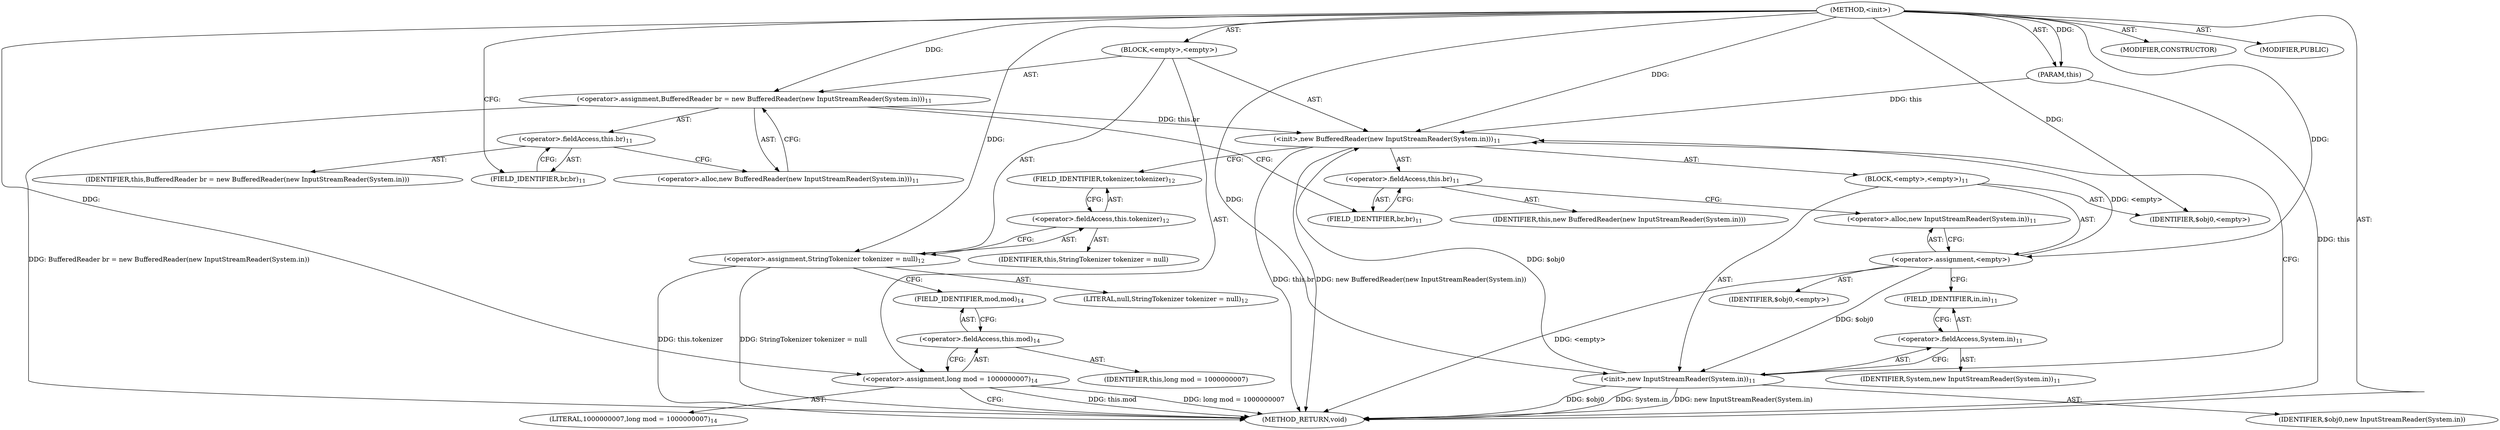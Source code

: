 digraph "&lt;init&gt;" {  
"184" [label = <(METHOD,&lt;init&gt;)> ]
"185" [label = <(PARAM,this)> ]
"186" [label = <(BLOCK,&lt;empty&gt;,&lt;empty&gt;)> ]
"187" [label = <(&lt;operator&gt;.assignment,BufferedReader br = new BufferedReader(new InputStreamReader(System.in)))<SUB>11</SUB>> ]
"188" [label = <(&lt;operator&gt;.fieldAccess,this.br)<SUB>11</SUB>> ]
"189" [label = <(IDENTIFIER,this,BufferedReader br = new BufferedReader(new InputStreamReader(System.in)))> ]
"190" [label = <(FIELD_IDENTIFIER,br,br)<SUB>11</SUB>> ]
"191" [label = <(&lt;operator&gt;.alloc,new BufferedReader(new InputStreamReader(System.in)))<SUB>11</SUB>> ]
"192" [label = <(&lt;init&gt;,new BufferedReader(new InputStreamReader(System.in)))<SUB>11</SUB>> ]
"193" [label = <(&lt;operator&gt;.fieldAccess,this.br)<SUB>11</SUB>> ]
"194" [label = <(IDENTIFIER,this,new BufferedReader(new InputStreamReader(System.in)))> ]
"195" [label = <(FIELD_IDENTIFIER,br,br)<SUB>11</SUB>> ]
"196" [label = <(BLOCK,&lt;empty&gt;,&lt;empty&gt;)<SUB>11</SUB>> ]
"197" [label = <(&lt;operator&gt;.assignment,&lt;empty&gt;)> ]
"198" [label = <(IDENTIFIER,$obj0,&lt;empty&gt;)> ]
"199" [label = <(&lt;operator&gt;.alloc,new InputStreamReader(System.in))<SUB>11</SUB>> ]
"200" [label = <(&lt;init&gt;,new InputStreamReader(System.in))<SUB>11</SUB>> ]
"201" [label = <(IDENTIFIER,$obj0,new InputStreamReader(System.in))> ]
"202" [label = <(&lt;operator&gt;.fieldAccess,System.in)<SUB>11</SUB>> ]
"203" [label = <(IDENTIFIER,System,new InputStreamReader(System.in))<SUB>11</SUB>> ]
"204" [label = <(FIELD_IDENTIFIER,in,in)<SUB>11</SUB>> ]
"205" [label = <(IDENTIFIER,$obj0,&lt;empty&gt;)> ]
"206" [label = <(&lt;operator&gt;.assignment,StringTokenizer tokenizer = null)<SUB>12</SUB>> ]
"207" [label = <(&lt;operator&gt;.fieldAccess,this.tokenizer)<SUB>12</SUB>> ]
"208" [label = <(IDENTIFIER,this,StringTokenizer tokenizer = null)> ]
"209" [label = <(FIELD_IDENTIFIER,tokenizer,tokenizer)<SUB>12</SUB>> ]
"210" [label = <(LITERAL,null,StringTokenizer tokenizer = null)<SUB>12</SUB>> ]
"211" [label = <(&lt;operator&gt;.assignment,long mod = 1000000007)<SUB>14</SUB>> ]
"212" [label = <(&lt;operator&gt;.fieldAccess,this.mod)<SUB>14</SUB>> ]
"213" [label = <(IDENTIFIER,this,long mod = 1000000007)> ]
"214" [label = <(FIELD_IDENTIFIER,mod,mod)<SUB>14</SUB>> ]
"215" [label = <(LITERAL,1000000007,long mod = 1000000007)<SUB>14</SUB>> ]
"216" [label = <(MODIFIER,CONSTRUCTOR)> ]
"217" [label = <(MODIFIER,PUBLIC)> ]
"218" [label = <(METHOD_RETURN,void)> ]
  "184" -> "185"  [ label = "AST: "] 
  "184" -> "186"  [ label = "AST: "] 
  "184" -> "216"  [ label = "AST: "] 
  "184" -> "217"  [ label = "AST: "] 
  "184" -> "218"  [ label = "AST: "] 
  "186" -> "187"  [ label = "AST: "] 
  "186" -> "192"  [ label = "AST: "] 
  "186" -> "206"  [ label = "AST: "] 
  "186" -> "211"  [ label = "AST: "] 
  "187" -> "188"  [ label = "AST: "] 
  "187" -> "191"  [ label = "AST: "] 
  "188" -> "189"  [ label = "AST: "] 
  "188" -> "190"  [ label = "AST: "] 
  "192" -> "193"  [ label = "AST: "] 
  "192" -> "196"  [ label = "AST: "] 
  "193" -> "194"  [ label = "AST: "] 
  "193" -> "195"  [ label = "AST: "] 
  "196" -> "197"  [ label = "AST: "] 
  "196" -> "200"  [ label = "AST: "] 
  "196" -> "205"  [ label = "AST: "] 
  "197" -> "198"  [ label = "AST: "] 
  "197" -> "199"  [ label = "AST: "] 
  "200" -> "201"  [ label = "AST: "] 
  "200" -> "202"  [ label = "AST: "] 
  "202" -> "203"  [ label = "AST: "] 
  "202" -> "204"  [ label = "AST: "] 
  "206" -> "207"  [ label = "AST: "] 
  "206" -> "210"  [ label = "AST: "] 
  "207" -> "208"  [ label = "AST: "] 
  "207" -> "209"  [ label = "AST: "] 
  "211" -> "212"  [ label = "AST: "] 
  "211" -> "215"  [ label = "AST: "] 
  "212" -> "213"  [ label = "AST: "] 
  "212" -> "214"  [ label = "AST: "] 
  "187" -> "195"  [ label = "CFG: "] 
  "192" -> "209"  [ label = "CFG: "] 
  "206" -> "214"  [ label = "CFG: "] 
  "211" -> "218"  [ label = "CFG: "] 
  "188" -> "191"  [ label = "CFG: "] 
  "191" -> "187"  [ label = "CFG: "] 
  "193" -> "199"  [ label = "CFG: "] 
  "207" -> "206"  [ label = "CFG: "] 
  "212" -> "211"  [ label = "CFG: "] 
  "190" -> "188"  [ label = "CFG: "] 
  "195" -> "193"  [ label = "CFG: "] 
  "197" -> "204"  [ label = "CFG: "] 
  "200" -> "192"  [ label = "CFG: "] 
  "209" -> "207"  [ label = "CFG: "] 
  "214" -> "212"  [ label = "CFG: "] 
  "199" -> "197"  [ label = "CFG: "] 
  "202" -> "200"  [ label = "CFG: "] 
  "204" -> "202"  [ label = "CFG: "] 
  "184" -> "190"  [ label = "CFG: "] 
  "185" -> "218"  [ label = "DDG: this"] 
  "187" -> "218"  [ label = "DDG: BufferedReader br = new BufferedReader(new InputStreamReader(System.in))"] 
  "192" -> "218"  [ label = "DDG: this.br"] 
  "197" -> "218"  [ label = "DDG: &lt;empty&gt;"] 
  "200" -> "218"  [ label = "DDG: $obj0"] 
  "200" -> "218"  [ label = "DDG: System.in"] 
  "200" -> "218"  [ label = "DDG: new InputStreamReader(System.in)"] 
  "192" -> "218"  [ label = "DDG: new BufferedReader(new InputStreamReader(System.in))"] 
  "206" -> "218"  [ label = "DDG: this.tokenizer"] 
  "206" -> "218"  [ label = "DDG: StringTokenizer tokenizer = null"] 
  "211" -> "218"  [ label = "DDG: this.mod"] 
  "211" -> "218"  [ label = "DDG: long mod = 1000000007"] 
  "184" -> "185"  [ label = "DDG: "] 
  "184" -> "187"  [ label = "DDG: "] 
  "184" -> "206"  [ label = "DDG: "] 
  "184" -> "211"  [ label = "DDG: "] 
  "185" -> "192"  [ label = "DDG: this"] 
  "187" -> "192"  [ label = "DDG: this.br"] 
  "197" -> "192"  [ label = "DDG: &lt;empty&gt;"] 
  "200" -> "192"  [ label = "DDG: $obj0"] 
  "184" -> "192"  [ label = "DDG: "] 
  "184" -> "197"  [ label = "DDG: "] 
  "184" -> "205"  [ label = "DDG: "] 
  "197" -> "200"  [ label = "DDG: $obj0"] 
  "184" -> "200"  [ label = "DDG: "] 
}
